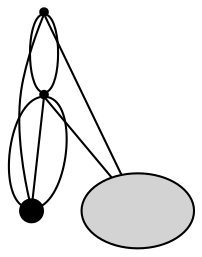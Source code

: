digraph quadtree {
    node [style=filled label=""];
    edge [arrowhead=none];

    n0x558664072850 [shape=point];
    n0x558664072850:c -> n0x558664072880:c;
    n0x558664072850:c -> n0x558664072cd0:c;
    n0x558664072850:c -> n0x558664072880:c;
    n0x558664072850:c -> n0x558664072d00:c;
    n0x558664072880 [shape=point];
    n0x558664072880:c -> n0x558664072cd0:c;
    n0x558664072880:c -> n0x558664072cd0:c;
    n0x558664072880:c -> n0x558664072d00:c;
    n0x558664072880:c -> n0x558664072cd0:c;
    n0x558664072cd0 [fixedsize=true width=.15 height=.15 shape=circle fillcolor=black];
    n0x558664072cd0 [fixedsize=true width=.15 height=.15 shape=circle fillcolor=black];
}
